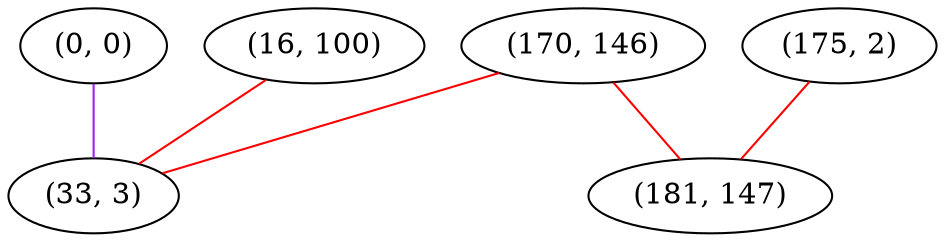 graph "" {
"(0, 0)";
"(175, 2)";
"(16, 100)";
"(170, 146)";
"(33, 3)";
"(181, 147)";
"(0, 0)" -- "(33, 3)"  [color=purple, key=0, weight=4];
"(175, 2)" -- "(181, 147)"  [color=red, key=0, weight=1];
"(16, 100)" -- "(33, 3)"  [color=red, key=0, weight=1];
"(170, 146)" -- "(33, 3)"  [color=red, key=0, weight=1];
"(170, 146)" -- "(181, 147)"  [color=red, key=0, weight=1];
}
